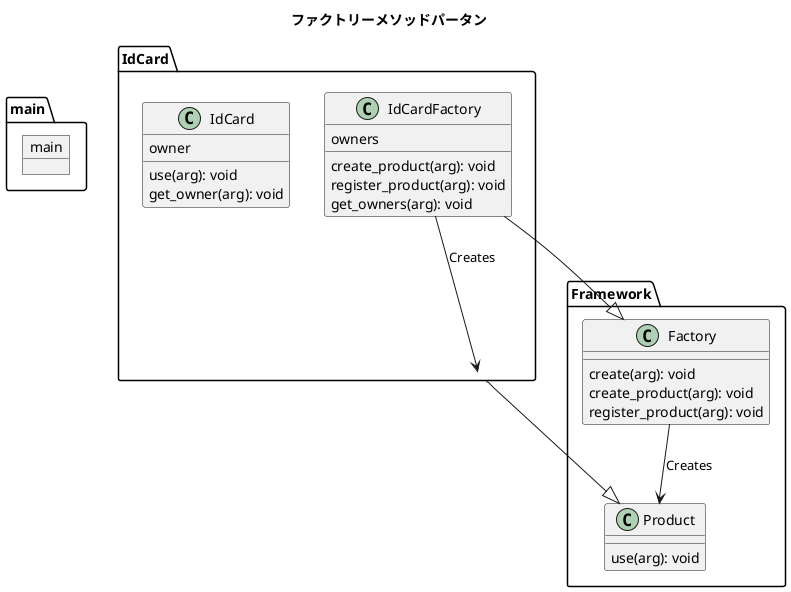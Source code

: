 @startuml

title ファクトリーメソッドパータン

package main {
    object main {
    }
}

package Framework {
    class Factory {
        create(arg): void
        create_product(arg): void
        register_product(arg): void
    }

    class Product {
        use(arg): void
    }

}

package IdCard {
    class IdCardFactory {
        owners
        create_product(arg): void
        register_product(arg): void
        get_owners(arg): void
    }

    class IdCard {
        owner
        use(arg): void
        get_owner(arg): void
    }

}


    ' class AbstractDisplay {
    '     {abstract} open(arg): void
    '     {abstract} print(arg): void
    '     {abstract} close(arg): void
    '     display(arg): void
    ' }

    IdCardFactory --|> Factory
    IdCard --|> Product
    Factory --> Product : Creates
    IdCardFactory --> IdCard: Creates



@enduml